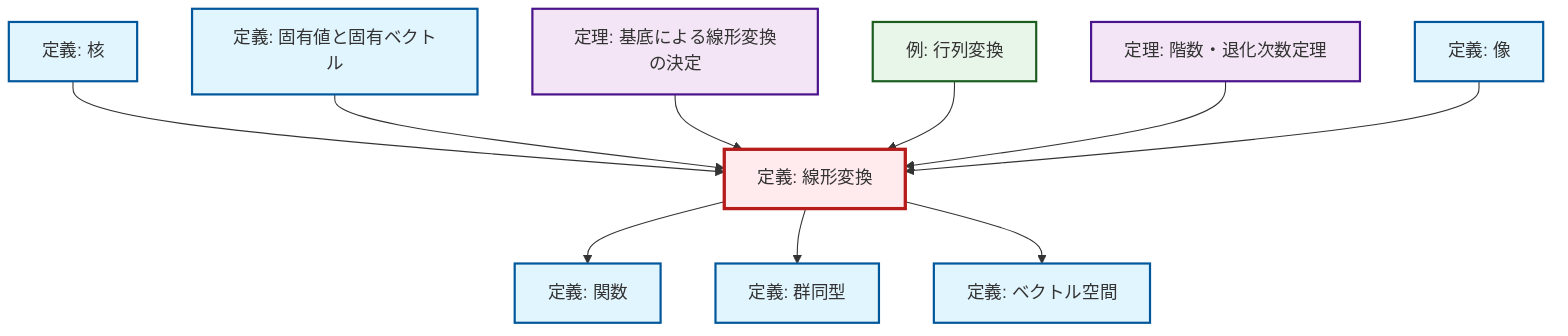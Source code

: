 graph TD
    classDef definition fill:#e1f5fe,stroke:#01579b,stroke-width:2px
    classDef theorem fill:#f3e5f5,stroke:#4a148c,stroke-width:2px
    classDef axiom fill:#fff3e0,stroke:#e65100,stroke-width:2px
    classDef example fill:#e8f5e9,stroke:#1b5e20,stroke-width:2px
    classDef current fill:#ffebee,stroke:#b71c1c,stroke-width:3px
    def-linear-transformation["定義: 線形変換"]:::definition
    def-function["定義: 関数"]:::definition
    thm-rank-nullity["定理: 階数・退化次数定理"]:::theorem
    def-eigenvalue-eigenvector["定義: 固有値と固有ベクトル"]:::definition
    ex-matrix-transformation["例: 行列変換"]:::example
    thm-linear-transformation-basis["定理: 基底による線形変換の決定"]:::theorem
    def-image["定義: 像"]:::definition
    def-isomorphism["定義: 群同型"]:::definition
    def-vector-space["定義: ベクトル空間"]:::definition
    def-kernel["定義: 核"]:::definition
    def-linear-transformation --> def-function
    def-linear-transformation --> def-isomorphism
    def-kernel --> def-linear-transformation
    def-eigenvalue-eigenvector --> def-linear-transformation
    def-linear-transformation --> def-vector-space
    thm-linear-transformation-basis --> def-linear-transformation
    ex-matrix-transformation --> def-linear-transformation
    thm-rank-nullity --> def-linear-transformation
    def-image --> def-linear-transformation
    class def-linear-transformation current
